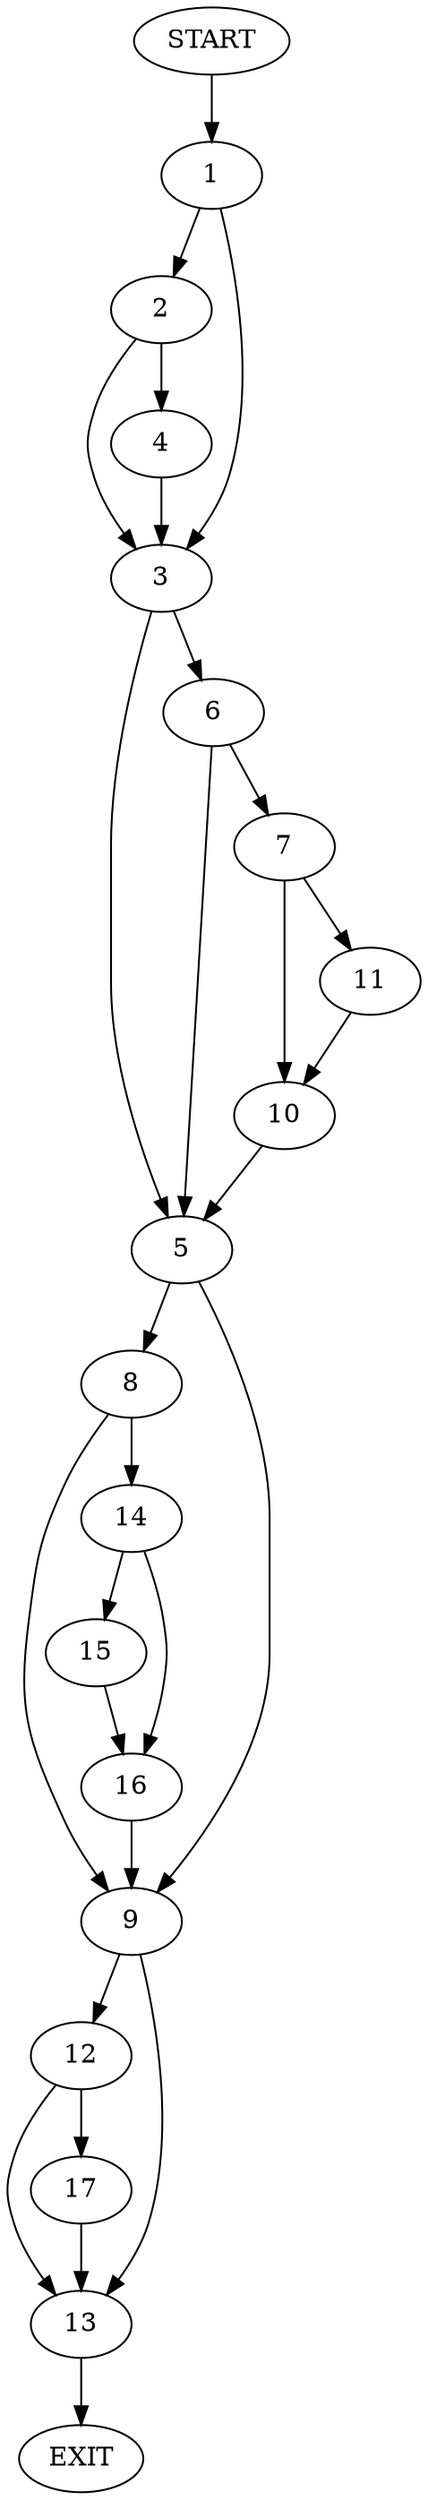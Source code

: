 digraph {
0 [label="START"]
18 [label="EXIT"]
0 -> 1
1 -> 2
1 -> 3
2 -> 3
2 -> 4
3 -> 5
3 -> 6
4 -> 3
6 -> 5
6 -> 7
5 -> 8
5 -> 9
7 -> 10
7 -> 11
11 -> 10
10 -> 5
9 -> 12
9 -> 13
8 -> 9
8 -> 14
14 -> 15
14 -> 16
15 -> 16
16 -> 9
13 -> 18
12 -> 17
12 -> 13
17 -> 13
}
